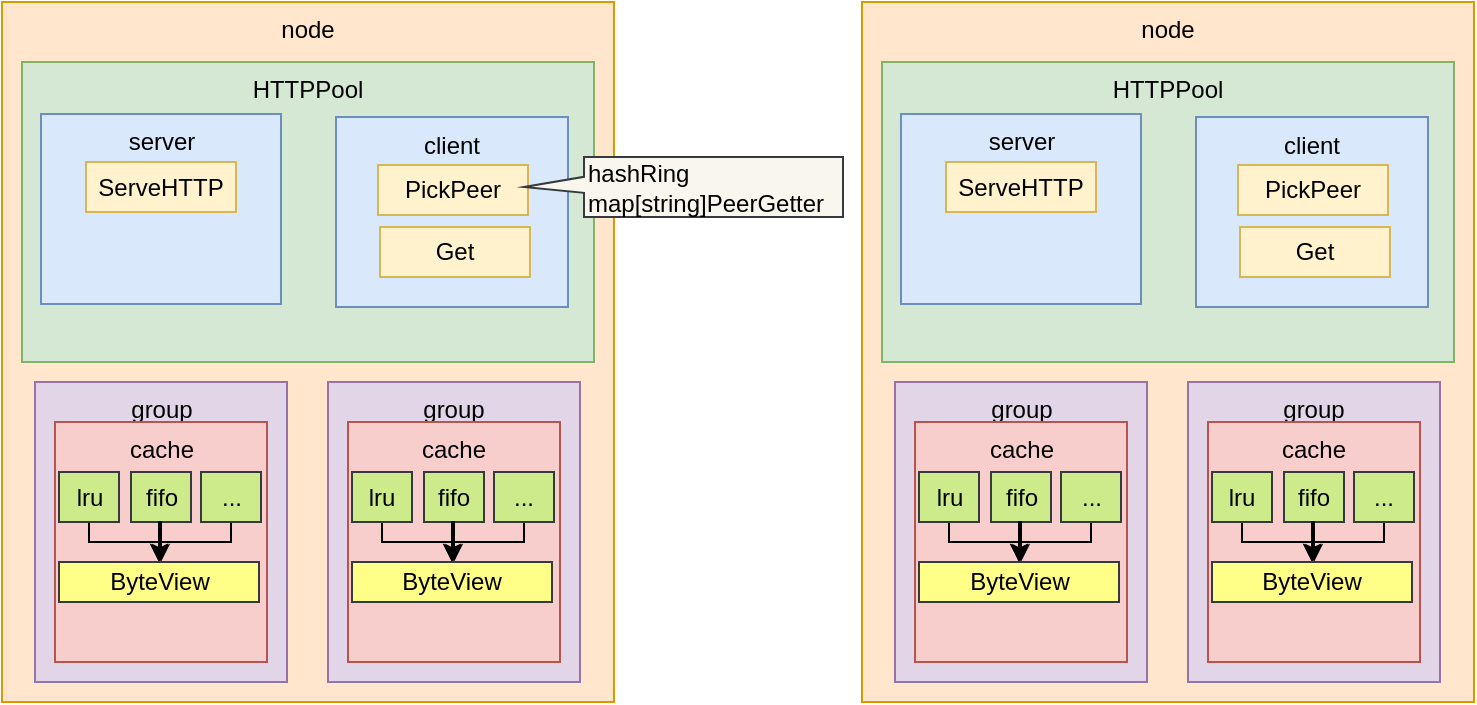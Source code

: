 <mxfile version="20.3.0" type="device"><diagram id="hjV88yOgzn1_vkAw4IFv" name="第 1 页"><mxGraphModel dx="983" dy="588" grid="1" gridSize="10" guides="1" tooltips="1" connect="1" arrows="1" fold="1" page="1" pageScale="1" pageWidth="827" pageHeight="1169" math="0" shadow="0"><root><mxCell id="0"/><mxCell id="1" parent="0"/><mxCell id="q90RqQcbNDYwlnlLQyoI-1" value="node" style="rounded=0;whiteSpace=wrap;html=1;fillColor=#ffe6cc;strokeColor=#d79b00;horizontal=1;verticalAlign=top;" vertex="1" parent="1"><mxGeometry x="140" y="40" width="306" height="350" as="geometry"/></mxCell><mxCell id="q90RqQcbNDYwlnlLQyoI-2" value="group" style="rounded=0;whiteSpace=wrap;html=1;fillColor=#e1d5e7;strokeColor=#9673a6;verticalAlign=top;" vertex="1" parent="1"><mxGeometry x="156.5" y="230" width="126" height="150" as="geometry"/></mxCell><mxCell id="q90RqQcbNDYwlnlLQyoI-3" value="HTTPPool&lt;br&gt;" style="rounded=0;whiteSpace=wrap;html=1;fillColor=#d5e8d4;strokeColor=#82b366;verticalAlign=top;" vertex="1" parent="1"><mxGeometry x="150" y="70" width="286" height="150" as="geometry"/></mxCell><mxCell id="q90RqQcbNDYwlnlLQyoI-4" value="client" style="rounded=0;whiteSpace=wrap;html=1;fillColor=#dae8fc;strokeColor=#6c8ebf;horizontal=1;verticalAlign=top;" vertex="1" parent="1"><mxGeometry x="307" y="97.5" width="116" height="95" as="geometry"/></mxCell><mxCell id="q90RqQcbNDYwlnlLQyoI-5" value="server" style="rounded=0;whiteSpace=wrap;html=1;fillColor=#dae8fc;strokeColor=#6c8ebf;verticalAlign=top;" vertex="1" parent="1"><mxGeometry x="159.5" y="96" width="120" height="95" as="geometry"/></mxCell><mxCell id="q90RqQcbNDYwlnlLQyoI-8" value="PickPeer" style="rounded=0;whiteSpace=wrap;html=1;fillColor=#fff2cc;strokeColor=#d6b656;" vertex="1" parent="1"><mxGeometry x="328" y="121.5" width="75" height="25" as="geometry"/></mxCell><mxCell id="q90RqQcbNDYwlnlLQyoI-11" value="Get" style="rounded=0;whiteSpace=wrap;html=1;fillColor=#fff2cc;strokeColor=#d6b656;" vertex="1" parent="1"><mxGeometry x="329" y="152.5" width="75" height="25" as="geometry"/></mxCell><mxCell id="q90RqQcbNDYwlnlLQyoI-12" value="ServeHTTP" style="rounded=0;whiteSpace=wrap;html=1;fillColor=#fff2cc;strokeColor=#d6b656;" vertex="1" parent="1"><mxGeometry x="182" y="120" width="75" height="25" as="geometry"/></mxCell><mxCell id="q90RqQcbNDYwlnlLQyoI-13" value="cache" style="rounded=0;whiteSpace=wrap;html=1;fillColor=#f8cecc;strokeColor=#b85450;verticalAlign=top;" vertex="1" parent="1"><mxGeometry x="166.5" y="250" width="106" height="120" as="geometry"/></mxCell><mxCell id="q90RqQcbNDYwlnlLQyoI-18" style="edgeStyle=orthogonalEdgeStyle;rounded=0;orthogonalLoop=1;jettySize=auto;html=1;entryX=0.5;entryY=0;entryDx=0;entryDy=0;" edge="1" parent="1" source="q90RqQcbNDYwlnlLQyoI-14" target="q90RqQcbNDYwlnlLQyoI-17"><mxGeometry relative="1" as="geometry"><Array as="points"><mxPoint x="183.5" y="310"/><mxPoint x="218.5" y="310"/></Array></mxGeometry></mxCell><mxCell id="q90RqQcbNDYwlnlLQyoI-14" value="lru" style="rounded=0;whiteSpace=wrap;html=1;fillColor=#cdeb8b;strokeColor=#36393d;" vertex="1" parent="1"><mxGeometry x="168.5" y="275" width="30" height="25" as="geometry"/></mxCell><mxCell id="q90RqQcbNDYwlnlLQyoI-19" style="edgeStyle=orthogonalEdgeStyle;rounded=0;orthogonalLoop=1;jettySize=auto;html=1;" edge="1" parent="1" source="q90RqQcbNDYwlnlLQyoI-15"><mxGeometry relative="1" as="geometry"><mxPoint x="219.5" y="320" as="targetPoint"/></mxGeometry></mxCell><mxCell id="q90RqQcbNDYwlnlLQyoI-15" value="fifo" style="rounded=0;whiteSpace=wrap;html=1;fillColor=#cdeb8b;strokeColor=#36393d;" vertex="1" parent="1"><mxGeometry x="204.5" y="275" width="30" height="25" as="geometry"/></mxCell><mxCell id="q90RqQcbNDYwlnlLQyoI-20" style="edgeStyle=orthogonalEdgeStyle;rounded=0;orthogonalLoop=1;jettySize=auto;html=1;exitX=0.5;exitY=1;exitDx=0;exitDy=0;" edge="1" parent="1" source="q90RqQcbNDYwlnlLQyoI-16"><mxGeometry relative="1" as="geometry"><mxPoint x="218.5" y="320" as="targetPoint"/><Array as="points"><mxPoint x="254.5" y="310"/><mxPoint x="219.5" y="310"/><mxPoint x="219.5" y="300"/><mxPoint x="218.5" y="300"/></Array></mxGeometry></mxCell><mxCell id="q90RqQcbNDYwlnlLQyoI-16" value="..." style="rounded=0;whiteSpace=wrap;html=1;fillColor=#cdeb8b;strokeColor=#36393d;" vertex="1" parent="1"><mxGeometry x="239.5" y="275" width="30" height="25" as="geometry"/></mxCell><mxCell id="q90RqQcbNDYwlnlLQyoI-17" value="ByteView" style="rounded=0;whiteSpace=wrap;html=1;fillColor=#ffff88;strokeColor=#36393d;" vertex="1" parent="1"><mxGeometry x="168.5" y="320" width="100" height="20" as="geometry"/></mxCell><mxCell id="q90RqQcbNDYwlnlLQyoI-21" value="group" style="rounded=0;whiteSpace=wrap;html=1;fillColor=#e1d5e7;strokeColor=#9673a6;verticalAlign=top;" vertex="1" parent="1"><mxGeometry x="303" y="230" width="126" height="150" as="geometry"/></mxCell><mxCell id="q90RqQcbNDYwlnlLQyoI-22" value="cache" style="rounded=0;whiteSpace=wrap;html=1;fillColor=#f8cecc;strokeColor=#b85450;verticalAlign=top;" vertex="1" parent="1"><mxGeometry x="313" y="250" width="106" height="120" as="geometry"/></mxCell><mxCell id="q90RqQcbNDYwlnlLQyoI-23" style="edgeStyle=orthogonalEdgeStyle;rounded=0;orthogonalLoop=1;jettySize=auto;html=1;entryX=0.5;entryY=0;entryDx=0;entryDy=0;" edge="1" parent="1" source="q90RqQcbNDYwlnlLQyoI-24" target="q90RqQcbNDYwlnlLQyoI-29"><mxGeometry relative="1" as="geometry"><Array as="points"><mxPoint x="330" y="310"/><mxPoint x="365" y="310"/></Array></mxGeometry></mxCell><mxCell id="q90RqQcbNDYwlnlLQyoI-24" value="lru" style="rounded=0;whiteSpace=wrap;html=1;fillColor=#cdeb8b;strokeColor=#36393d;" vertex="1" parent="1"><mxGeometry x="315" y="275" width="30" height="25" as="geometry"/></mxCell><mxCell id="q90RqQcbNDYwlnlLQyoI-25" style="edgeStyle=orthogonalEdgeStyle;rounded=0;orthogonalLoop=1;jettySize=auto;html=1;" edge="1" parent="1" source="q90RqQcbNDYwlnlLQyoI-26"><mxGeometry relative="1" as="geometry"><mxPoint x="366" y="320" as="targetPoint"/></mxGeometry></mxCell><mxCell id="q90RqQcbNDYwlnlLQyoI-26" value="fifo" style="rounded=0;whiteSpace=wrap;html=1;fillColor=#cdeb8b;strokeColor=#36393d;" vertex="1" parent="1"><mxGeometry x="351" y="275" width="30" height="25" as="geometry"/></mxCell><mxCell id="q90RqQcbNDYwlnlLQyoI-27" style="edgeStyle=orthogonalEdgeStyle;rounded=0;orthogonalLoop=1;jettySize=auto;html=1;exitX=0.5;exitY=1;exitDx=0;exitDy=0;" edge="1" parent="1" source="q90RqQcbNDYwlnlLQyoI-28"><mxGeometry relative="1" as="geometry"><mxPoint x="365" y="320" as="targetPoint"/><Array as="points"><mxPoint x="401" y="310"/><mxPoint x="366" y="310"/><mxPoint x="366" y="300"/><mxPoint x="365" y="300"/></Array></mxGeometry></mxCell><mxCell id="q90RqQcbNDYwlnlLQyoI-28" value="..." style="rounded=0;whiteSpace=wrap;html=1;fillColor=#cdeb8b;strokeColor=#36393d;" vertex="1" parent="1"><mxGeometry x="386" y="275" width="30" height="25" as="geometry"/></mxCell><mxCell id="q90RqQcbNDYwlnlLQyoI-29" value="ByteView" style="rounded=0;whiteSpace=wrap;html=1;fillColor=#ffff88;strokeColor=#36393d;" vertex="1" parent="1"><mxGeometry x="315" y="320" width="100" height="20" as="geometry"/></mxCell><mxCell id="q90RqQcbNDYwlnlLQyoI-30" value="hashRing&lt;br&gt;map[string]PeerGetter" style="shape=callout;whiteSpace=wrap;html=1;perimeter=calloutPerimeter;rotation=90;base=8;size=30;position=0.33;fillColor=#f9f7ed;strokeColor=#36393d;verticalAlign=middle;align=left;horizontal=0;" vertex="1" parent="1"><mxGeometry x="465.75" y="52.75" width="30" height="159.5" as="geometry"/></mxCell><mxCell id="q90RqQcbNDYwlnlLQyoI-57" value="node" style="rounded=0;whiteSpace=wrap;html=1;fillColor=#ffe6cc;strokeColor=#d79b00;horizontal=1;verticalAlign=top;" vertex="1" parent="1"><mxGeometry x="570" y="40" width="306" height="350" as="geometry"/></mxCell><mxCell id="q90RqQcbNDYwlnlLQyoI-58" value="group" style="rounded=0;whiteSpace=wrap;html=1;fillColor=#e1d5e7;strokeColor=#9673a6;verticalAlign=top;" vertex="1" parent="1"><mxGeometry x="586.5" y="230" width="126" height="150" as="geometry"/></mxCell><mxCell id="q90RqQcbNDYwlnlLQyoI-59" value="HTTPPool&lt;br&gt;" style="rounded=0;whiteSpace=wrap;html=1;fillColor=#d5e8d4;strokeColor=#82b366;verticalAlign=top;" vertex="1" parent="1"><mxGeometry x="580" y="70" width="286" height="150" as="geometry"/></mxCell><mxCell id="q90RqQcbNDYwlnlLQyoI-60" value="client" style="rounded=0;whiteSpace=wrap;html=1;fillColor=#dae8fc;strokeColor=#6c8ebf;horizontal=1;verticalAlign=top;" vertex="1" parent="1"><mxGeometry x="737" y="97.5" width="116" height="95" as="geometry"/></mxCell><mxCell id="q90RqQcbNDYwlnlLQyoI-61" value="server" style="rounded=0;whiteSpace=wrap;html=1;fillColor=#dae8fc;strokeColor=#6c8ebf;verticalAlign=top;" vertex="1" parent="1"><mxGeometry x="589.5" y="96" width="120" height="95" as="geometry"/></mxCell><mxCell id="q90RqQcbNDYwlnlLQyoI-62" value="PickPeer" style="rounded=0;whiteSpace=wrap;html=1;fillColor=#fff2cc;strokeColor=#d6b656;" vertex="1" parent="1"><mxGeometry x="758" y="121.5" width="75" height="25" as="geometry"/></mxCell><mxCell id="q90RqQcbNDYwlnlLQyoI-63" value="Get" style="rounded=0;whiteSpace=wrap;html=1;fillColor=#fff2cc;strokeColor=#d6b656;" vertex="1" parent="1"><mxGeometry x="759" y="152.5" width="75" height="25" as="geometry"/></mxCell><mxCell id="q90RqQcbNDYwlnlLQyoI-64" value="ServeHTTP" style="rounded=0;whiteSpace=wrap;html=1;fillColor=#fff2cc;strokeColor=#d6b656;" vertex="1" parent="1"><mxGeometry x="612" y="120" width="75" height="25" as="geometry"/></mxCell><mxCell id="q90RqQcbNDYwlnlLQyoI-65" value="cache" style="rounded=0;whiteSpace=wrap;html=1;fillColor=#f8cecc;strokeColor=#b85450;verticalAlign=top;" vertex="1" parent="1"><mxGeometry x="596.5" y="250" width="106" height="120" as="geometry"/></mxCell><mxCell id="q90RqQcbNDYwlnlLQyoI-66" style="edgeStyle=orthogonalEdgeStyle;rounded=0;orthogonalLoop=1;jettySize=auto;html=1;entryX=0.5;entryY=0;entryDx=0;entryDy=0;" edge="1" parent="1" source="q90RqQcbNDYwlnlLQyoI-67" target="q90RqQcbNDYwlnlLQyoI-72"><mxGeometry relative="1" as="geometry"><Array as="points"><mxPoint x="613.5" y="310"/><mxPoint x="648.5" y="310"/></Array></mxGeometry></mxCell><mxCell id="q90RqQcbNDYwlnlLQyoI-67" value="lru" style="rounded=0;whiteSpace=wrap;html=1;fillColor=#cdeb8b;strokeColor=#36393d;" vertex="1" parent="1"><mxGeometry x="598.5" y="275" width="30" height="25" as="geometry"/></mxCell><mxCell id="q90RqQcbNDYwlnlLQyoI-68" style="edgeStyle=orthogonalEdgeStyle;rounded=0;orthogonalLoop=1;jettySize=auto;html=1;" edge="1" parent="1" source="q90RqQcbNDYwlnlLQyoI-69"><mxGeometry relative="1" as="geometry"><mxPoint x="649.5" y="320" as="targetPoint"/></mxGeometry></mxCell><mxCell id="q90RqQcbNDYwlnlLQyoI-69" value="fifo" style="rounded=0;whiteSpace=wrap;html=1;fillColor=#cdeb8b;strokeColor=#36393d;" vertex="1" parent="1"><mxGeometry x="634.5" y="275" width="30" height="25" as="geometry"/></mxCell><mxCell id="q90RqQcbNDYwlnlLQyoI-70" style="edgeStyle=orthogonalEdgeStyle;rounded=0;orthogonalLoop=1;jettySize=auto;html=1;exitX=0.5;exitY=1;exitDx=0;exitDy=0;" edge="1" parent="1" source="q90RqQcbNDYwlnlLQyoI-71"><mxGeometry relative="1" as="geometry"><mxPoint x="648.5" y="320" as="targetPoint"/><Array as="points"><mxPoint x="684.5" y="310"/><mxPoint x="649.5" y="310"/><mxPoint x="649.5" y="300"/><mxPoint x="648.5" y="300"/></Array></mxGeometry></mxCell><mxCell id="q90RqQcbNDYwlnlLQyoI-71" value="..." style="rounded=0;whiteSpace=wrap;html=1;fillColor=#cdeb8b;strokeColor=#36393d;" vertex="1" parent="1"><mxGeometry x="669.5" y="275" width="30" height="25" as="geometry"/></mxCell><mxCell id="q90RqQcbNDYwlnlLQyoI-72" value="ByteView" style="rounded=0;whiteSpace=wrap;html=1;fillColor=#ffff88;strokeColor=#36393d;" vertex="1" parent="1"><mxGeometry x="598.5" y="320" width="100" height="20" as="geometry"/></mxCell><mxCell id="q90RqQcbNDYwlnlLQyoI-73" value="group" style="rounded=0;whiteSpace=wrap;html=1;fillColor=#e1d5e7;strokeColor=#9673a6;verticalAlign=top;" vertex="1" parent="1"><mxGeometry x="733" y="230" width="126" height="150" as="geometry"/></mxCell><mxCell id="q90RqQcbNDYwlnlLQyoI-74" value="cache" style="rounded=0;whiteSpace=wrap;html=1;fillColor=#f8cecc;strokeColor=#b85450;verticalAlign=top;" vertex="1" parent="1"><mxGeometry x="743" y="250" width="106" height="120" as="geometry"/></mxCell><mxCell id="q90RqQcbNDYwlnlLQyoI-75" style="edgeStyle=orthogonalEdgeStyle;rounded=0;orthogonalLoop=1;jettySize=auto;html=1;entryX=0.5;entryY=0;entryDx=0;entryDy=0;" edge="1" parent="1" source="q90RqQcbNDYwlnlLQyoI-76" target="q90RqQcbNDYwlnlLQyoI-81"><mxGeometry relative="1" as="geometry"><Array as="points"><mxPoint x="760" y="310"/><mxPoint x="795" y="310"/></Array></mxGeometry></mxCell><mxCell id="q90RqQcbNDYwlnlLQyoI-76" value="lru" style="rounded=0;whiteSpace=wrap;html=1;fillColor=#cdeb8b;strokeColor=#36393d;" vertex="1" parent="1"><mxGeometry x="745" y="275" width="30" height="25" as="geometry"/></mxCell><mxCell id="q90RqQcbNDYwlnlLQyoI-77" style="edgeStyle=orthogonalEdgeStyle;rounded=0;orthogonalLoop=1;jettySize=auto;html=1;" edge="1" parent="1" source="q90RqQcbNDYwlnlLQyoI-78"><mxGeometry relative="1" as="geometry"><mxPoint x="796" y="320" as="targetPoint"/></mxGeometry></mxCell><mxCell id="q90RqQcbNDYwlnlLQyoI-78" value="fifo" style="rounded=0;whiteSpace=wrap;html=1;fillColor=#cdeb8b;strokeColor=#36393d;" vertex="1" parent="1"><mxGeometry x="781" y="275" width="30" height="25" as="geometry"/></mxCell><mxCell id="q90RqQcbNDYwlnlLQyoI-79" style="edgeStyle=orthogonalEdgeStyle;rounded=0;orthogonalLoop=1;jettySize=auto;html=1;exitX=0.5;exitY=1;exitDx=0;exitDy=0;" edge="1" parent="1" source="q90RqQcbNDYwlnlLQyoI-80"><mxGeometry relative="1" as="geometry"><mxPoint x="795" y="320" as="targetPoint"/><Array as="points"><mxPoint x="831" y="310"/><mxPoint x="796" y="310"/><mxPoint x="796" y="300"/><mxPoint x="795" y="300"/></Array></mxGeometry></mxCell><mxCell id="q90RqQcbNDYwlnlLQyoI-80" value="..." style="rounded=0;whiteSpace=wrap;html=1;fillColor=#cdeb8b;strokeColor=#36393d;" vertex="1" parent="1"><mxGeometry x="816" y="275" width="30" height="25" as="geometry"/></mxCell><mxCell id="q90RqQcbNDYwlnlLQyoI-81" value="ByteView" style="rounded=0;whiteSpace=wrap;html=1;fillColor=#ffff88;strokeColor=#36393d;" vertex="1" parent="1"><mxGeometry x="745" y="320" width="100" height="20" as="geometry"/></mxCell></root></mxGraphModel></diagram></mxfile>